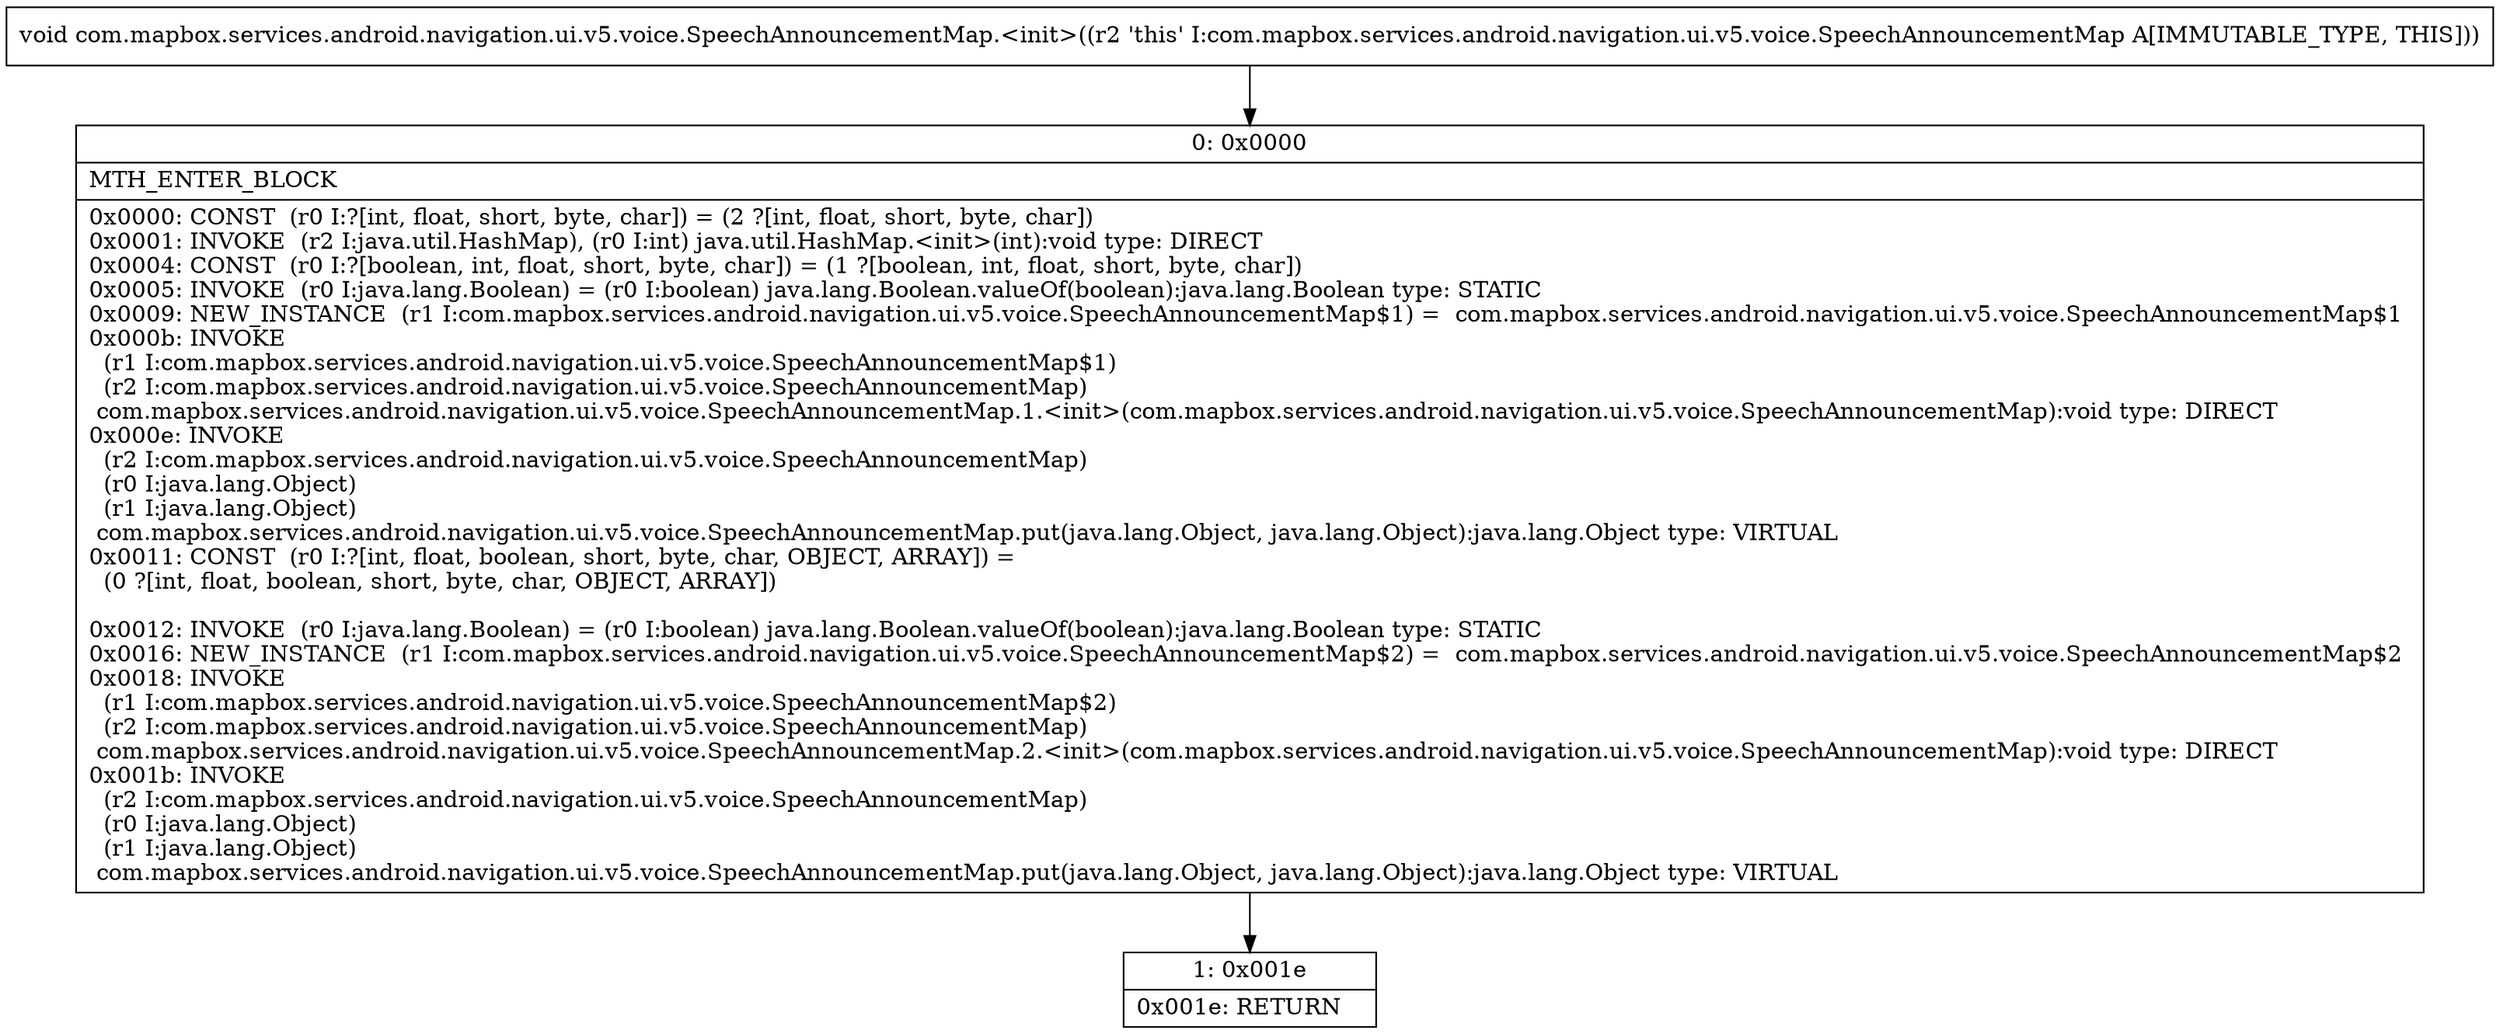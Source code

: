 digraph "CFG forcom.mapbox.services.android.navigation.ui.v5.voice.SpeechAnnouncementMap.\<init\>()V" {
Node_0 [shape=record,label="{0\:\ 0x0000|MTH_ENTER_BLOCK\l|0x0000: CONST  (r0 I:?[int, float, short, byte, char]) = (2 ?[int, float, short, byte, char]) \l0x0001: INVOKE  (r2 I:java.util.HashMap), (r0 I:int) java.util.HashMap.\<init\>(int):void type: DIRECT \l0x0004: CONST  (r0 I:?[boolean, int, float, short, byte, char]) = (1 ?[boolean, int, float, short, byte, char]) \l0x0005: INVOKE  (r0 I:java.lang.Boolean) = (r0 I:boolean) java.lang.Boolean.valueOf(boolean):java.lang.Boolean type: STATIC \l0x0009: NEW_INSTANCE  (r1 I:com.mapbox.services.android.navigation.ui.v5.voice.SpeechAnnouncementMap$1) =  com.mapbox.services.android.navigation.ui.v5.voice.SpeechAnnouncementMap$1 \l0x000b: INVOKE  \l  (r1 I:com.mapbox.services.android.navigation.ui.v5.voice.SpeechAnnouncementMap$1)\l  (r2 I:com.mapbox.services.android.navigation.ui.v5.voice.SpeechAnnouncementMap)\l com.mapbox.services.android.navigation.ui.v5.voice.SpeechAnnouncementMap.1.\<init\>(com.mapbox.services.android.navigation.ui.v5.voice.SpeechAnnouncementMap):void type: DIRECT \l0x000e: INVOKE  \l  (r2 I:com.mapbox.services.android.navigation.ui.v5.voice.SpeechAnnouncementMap)\l  (r0 I:java.lang.Object)\l  (r1 I:java.lang.Object)\l com.mapbox.services.android.navigation.ui.v5.voice.SpeechAnnouncementMap.put(java.lang.Object, java.lang.Object):java.lang.Object type: VIRTUAL \l0x0011: CONST  (r0 I:?[int, float, boolean, short, byte, char, OBJECT, ARRAY]) = \l  (0 ?[int, float, boolean, short, byte, char, OBJECT, ARRAY])\l \l0x0012: INVOKE  (r0 I:java.lang.Boolean) = (r0 I:boolean) java.lang.Boolean.valueOf(boolean):java.lang.Boolean type: STATIC \l0x0016: NEW_INSTANCE  (r1 I:com.mapbox.services.android.navigation.ui.v5.voice.SpeechAnnouncementMap$2) =  com.mapbox.services.android.navigation.ui.v5.voice.SpeechAnnouncementMap$2 \l0x0018: INVOKE  \l  (r1 I:com.mapbox.services.android.navigation.ui.v5.voice.SpeechAnnouncementMap$2)\l  (r2 I:com.mapbox.services.android.navigation.ui.v5.voice.SpeechAnnouncementMap)\l com.mapbox.services.android.navigation.ui.v5.voice.SpeechAnnouncementMap.2.\<init\>(com.mapbox.services.android.navigation.ui.v5.voice.SpeechAnnouncementMap):void type: DIRECT \l0x001b: INVOKE  \l  (r2 I:com.mapbox.services.android.navigation.ui.v5.voice.SpeechAnnouncementMap)\l  (r0 I:java.lang.Object)\l  (r1 I:java.lang.Object)\l com.mapbox.services.android.navigation.ui.v5.voice.SpeechAnnouncementMap.put(java.lang.Object, java.lang.Object):java.lang.Object type: VIRTUAL \l}"];
Node_1 [shape=record,label="{1\:\ 0x001e|0x001e: RETURN   \l}"];
MethodNode[shape=record,label="{void com.mapbox.services.android.navigation.ui.v5.voice.SpeechAnnouncementMap.\<init\>((r2 'this' I:com.mapbox.services.android.navigation.ui.v5.voice.SpeechAnnouncementMap A[IMMUTABLE_TYPE, THIS])) }"];
MethodNode -> Node_0;
Node_0 -> Node_1;
}

